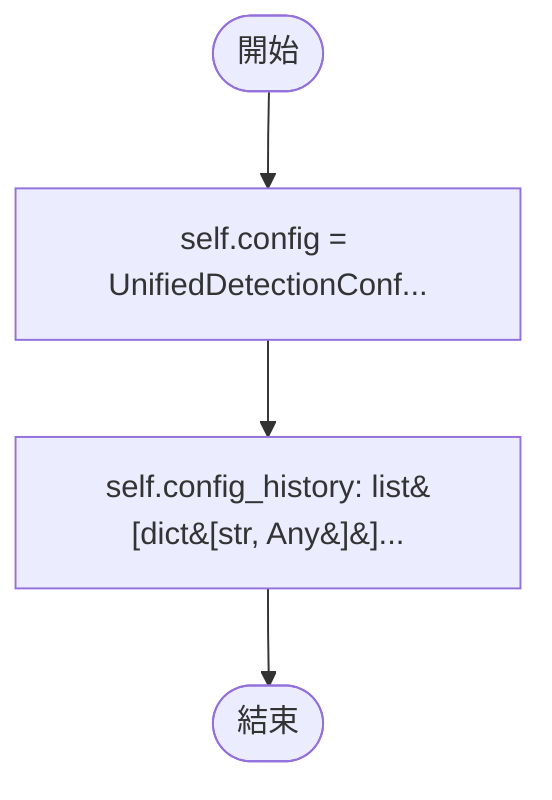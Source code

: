 flowchart TB
    n1([開始])
    n2([結束])
    n3[self.config = UnifiedDetectionConf...]
    n4[self.config_history: list&#91;dict&#91;str, Any&#93;&#93;...]
    n1 --> n3
    n3 --> n4
    n4 --> n2